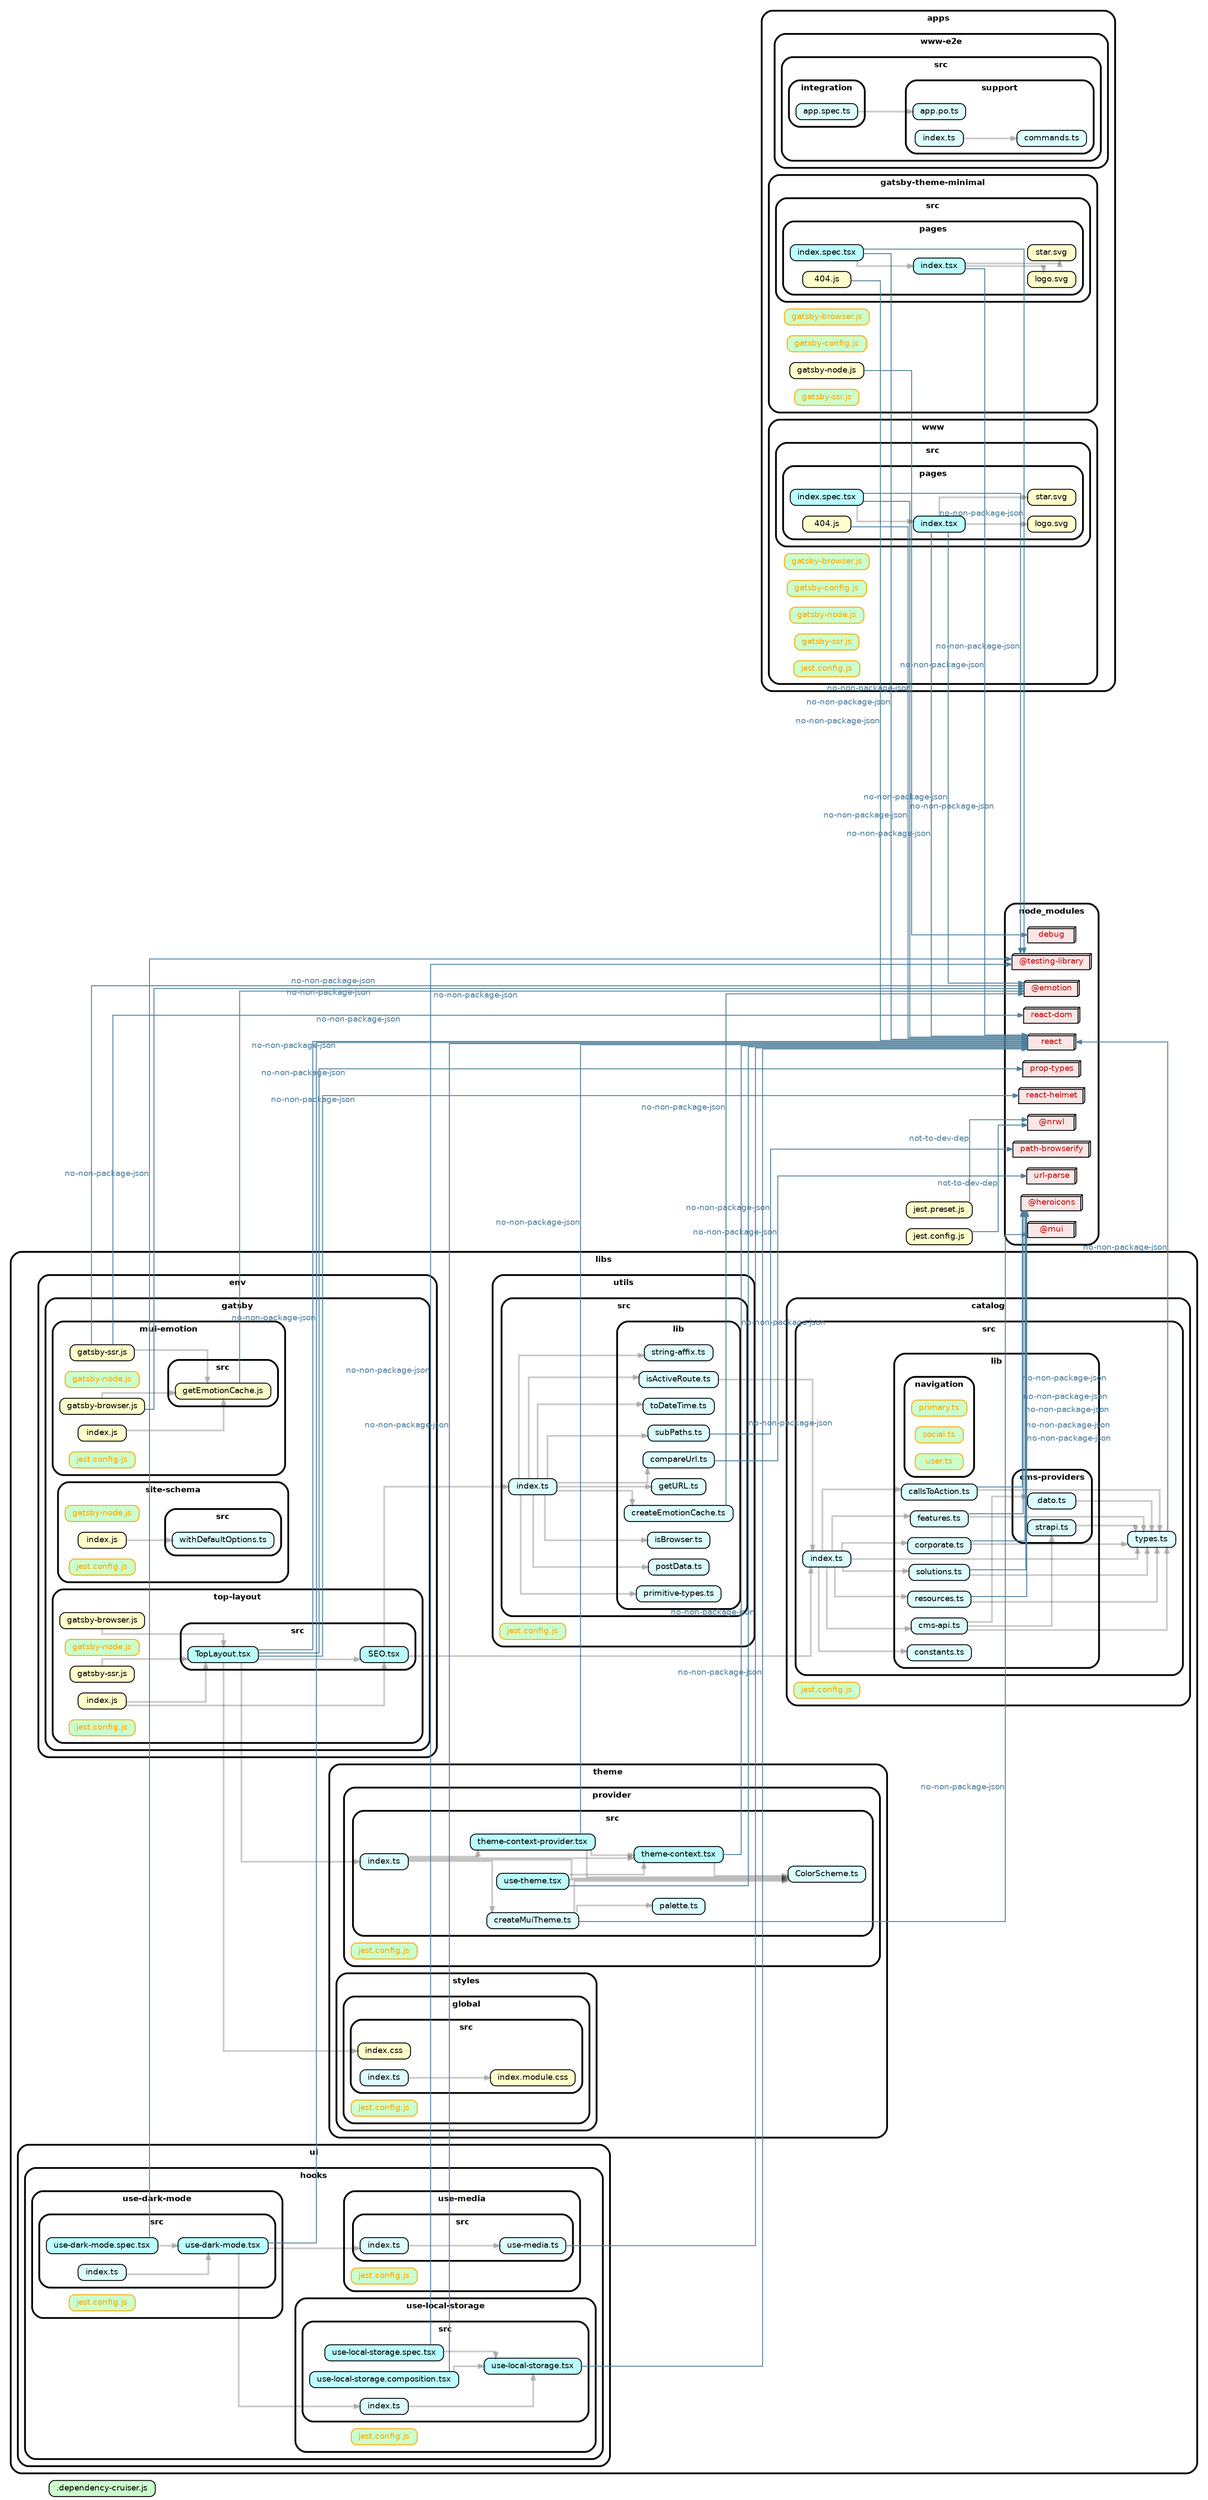 strict digraph "dependency-cruiser output"{
    ordering="out" rankdir="LR" splines="ortho" overlap="false" nodesep="0.16" ranksep="0.18" fontname="Helvetica-bold" fontsize="9" style="rounded,bold,filled" fillcolor="#ffffff" compound="true"
    node [shape="box" style="rounded, filled" height="0.2" color="black" fillcolor="#ffffcc" fontcolor="black" fontname="Helvetica" fontsize="9"]
    edge [arrowhead="normal" arrowsize="0.6" penwidth="2.0" color="#00000033" fontname="Helvetica" fontsize="9"]

    ".dependency-cruiser.js" [label=".dependency-cruiser.js" URL=".dependency-cruiser.js" fillcolor="#ccffcc"]
    subgraph "cluster_apps" {label="apps" subgraph "cluster_apps/gatsby-theme-minimal" {label="gatsby-theme-minimal" "apps/gatsby-theme-minimal/gatsby-browser.js" [label="gatsby-browser.js" tooltip="no-orphans" URL="apps/gatsby-theme-minimal/gatsby-browser.js" fillcolor="#ccffcc" fontcolor="orange" color="orange"] } }
    subgraph "cluster_apps" {label="apps" subgraph "cluster_apps/gatsby-theme-minimal" {label="gatsby-theme-minimal" "apps/gatsby-theme-minimal/gatsby-config.js" [label="gatsby-config.js" tooltip="no-orphans" URL="apps/gatsby-theme-minimal/gatsby-config.js" fillcolor="#ccffcc" fontcolor="orange" color="orange"] } }
    subgraph "cluster_apps" {label="apps" subgraph "cluster_apps/gatsby-theme-minimal" {label="gatsby-theme-minimal" "apps/gatsby-theme-minimal/gatsby-node.js" [label="gatsby-node.js" URL="apps/gatsby-theme-minimal/gatsby-node.js" ] } }
    "apps/gatsby-theme-minimal/gatsby-node.js" -> "node_modules/debug" [xlabel="no-non-package-json" tooltip="no-non-package-json" penwidth="1.0" fontcolor="#4e7f9d" color="#4e7f9d"]
    subgraph "cluster_apps" {label="apps" subgraph "cluster_apps/gatsby-theme-minimal" {label="gatsby-theme-minimal" "apps/gatsby-theme-minimal/gatsby-ssr.js" [label="gatsby-ssr.js" tooltip="no-orphans" URL="apps/gatsby-theme-minimal/gatsby-ssr.js" fillcolor="#ccffcc" fontcolor="orange" color="orange"] } }
    subgraph "cluster_apps" {label="apps" subgraph "cluster_apps/gatsby-theme-minimal" {label="gatsby-theme-minimal" subgraph "cluster_apps/gatsby-theme-minimal/src" {label="src" subgraph "cluster_apps/gatsby-theme-minimal/src/pages" {label="pages" "apps/gatsby-theme-minimal/src/pages/404.js" [label="404.js" URL="apps/gatsby-theme-minimal/src/pages/404.js" ] } } } }
    "apps/gatsby-theme-minimal/src/pages/404.js" -> "node_modules/react" [xlabel="no-non-package-json" tooltip="no-non-package-json" penwidth="1.0" fontcolor="#4e7f9d" color="#4e7f9d"]
    subgraph "cluster_apps" {label="apps" subgraph "cluster_apps/gatsby-theme-minimal" {label="gatsby-theme-minimal" subgraph "cluster_apps/gatsby-theme-minimal/src" {label="src" subgraph "cluster_apps/gatsby-theme-minimal/src/pages" {label="pages" "apps/gatsby-theme-minimal/src/pages/index.spec.tsx" [label="index.spec.tsx" URL="apps/gatsby-theme-minimal/src/pages/index.spec.tsx" fillcolor="#bbfeff"] } } } }
    "apps/gatsby-theme-minimal/src/pages/index.spec.tsx" -> "apps/gatsby-theme-minimal/src/pages/index.tsx"
    "apps/gatsby-theme-minimal/src/pages/index.spec.tsx" -> "node_modules/@testing-library" [xlabel="no-non-package-json" tooltip="no-non-package-json" penwidth="1.0" fontcolor="#4e7f9d" color="#4e7f9d"]
    "apps/gatsby-theme-minimal/src/pages/index.spec.tsx" -> "node_modules/react" [xlabel="no-non-package-json" tooltip="no-non-package-json" penwidth="1.0" fontcolor="#4e7f9d" color="#4e7f9d"]
    subgraph "cluster_apps" {label="apps" subgraph "cluster_apps/gatsby-theme-minimal" {label="gatsby-theme-minimal" subgraph "cluster_apps/gatsby-theme-minimal/src" {label="src" subgraph "cluster_apps/gatsby-theme-minimal/src/pages" {label="pages" "apps/gatsby-theme-minimal/src/pages/index.tsx" [label="index.tsx" URL="apps/gatsby-theme-minimal/src/pages/index.tsx" fillcolor="#bbfeff"] } } } }
    "apps/gatsby-theme-minimal/src/pages/index.tsx" -> "apps/gatsby-theme-minimal/src/pages/logo.svg"
    "apps/gatsby-theme-minimal/src/pages/index.tsx" -> "apps/gatsby-theme-minimal/src/pages/star.svg"
    "apps/gatsby-theme-minimal/src/pages/index.tsx" -> "node_modules/react" [xlabel="no-non-package-json" tooltip="no-non-package-json" penwidth="1.0" fontcolor="#4e7f9d" color="#4e7f9d"]
    subgraph "cluster_apps" {label="apps" subgraph "cluster_apps/gatsby-theme-minimal" {label="gatsby-theme-minimal" subgraph "cluster_apps/gatsby-theme-minimal/src" {label="src" subgraph "cluster_apps/gatsby-theme-minimal/src/pages" {label="pages" "apps/gatsby-theme-minimal/src/pages/logo.svg" [label="logo.svg" URL="apps/gatsby-theme-minimal/src/pages/logo.svg" ] } } } }
    subgraph "cluster_apps" {label="apps" subgraph "cluster_apps/gatsby-theme-minimal" {label="gatsby-theme-minimal" subgraph "cluster_apps/gatsby-theme-minimal/src" {label="src" subgraph "cluster_apps/gatsby-theme-minimal/src/pages" {label="pages" "apps/gatsby-theme-minimal/src/pages/star.svg" [label="star.svg" URL="apps/gatsby-theme-minimal/src/pages/star.svg" ] } } } }
    subgraph "cluster_apps" {label="apps" subgraph "cluster_apps/www-e2e" {label="www-e2e" subgraph "cluster_apps/www-e2e/src" {label="src" subgraph "cluster_apps/www-e2e/src/integration" {label="integration" "apps/www-e2e/src/integration/app.spec.ts" [label="app.spec.ts" URL="apps/www-e2e/src/integration/app.spec.ts" fillcolor="#ddfeff"] } } } }
    "apps/www-e2e/src/integration/app.spec.ts" -> "apps/www-e2e/src/support/app.po.ts"
    subgraph "cluster_apps" {label="apps" subgraph "cluster_apps/www-e2e" {label="www-e2e" subgraph "cluster_apps/www-e2e/src" {label="src" subgraph "cluster_apps/www-e2e/src/support" {label="support" "apps/www-e2e/src/support/app.po.ts" [label="app.po.ts" URL="apps/www-e2e/src/support/app.po.ts" fillcolor="#ddfeff"] } } } }
    subgraph "cluster_apps" {label="apps" subgraph "cluster_apps/www-e2e" {label="www-e2e" subgraph "cluster_apps/www-e2e/src" {label="src" subgraph "cluster_apps/www-e2e/src/support" {label="support" "apps/www-e2e/src/support/commands.ts" [label="commands.ts" URL="apps/www-e2e/src/support/commands.ts" fillcolor="#ddfeff"] } } } }
    subgraph "cluster_apps" {label="apps" subgraph "cluster_apps/www-e2e" {label="www-e2e" subgraph "cluster_apps/www-e2e/src" {label="src" subgraph "cluster_apps/www-e2e/src/support" {label="support" "apps/www-e2e/src/support/index.ts" [label="index.ts" URL="apps/www-e2e/src/support/index.ts" fillcolor="#ddfeff"] } } } }
    "apps/www-e2e/src/support/index.ts" -> "apps/www-e2e/src/support/commands.ts"
    subgraph "cluster_apps" {label="apps" subgraph "cluster_apps/www" {label="www" "apps/www/gatsby-browser.js" [label="gatsby-browser.js" tooltip="no-orphans" URL="apps/www/gatsby-browser.js" fillcolor="#ccffcc" fontcolor="orange" color="orange"] } }
    subgraph "cluster_apps" {label="apps" subgraph "cluster_apps/www" {label="www" "apps/www/gatsby-config.js" [label="gatsby-config.js" tooltip="no-orphans" URL="apps/www/gatsby-config.js" fillcolor="#ccffcc" fontcolor="orange" color="orange"] } }
    subgraph "cluster_apps" {label="apps" subgraph "cluster_apps/www" {label="www" "apps/www/gatsby-node.js" [label="gatsby-node.js" tooltip="no-orphans" URL="apps/www/gatsby-node.js" fillcolor="#ccffcc" fontcolor="orange" color="orange"] } }
    subgraph "cluster_apps" {label="apps" subgraph "cluster_apps/www" {label="www" "apps/www/gatsby-ssr.js" [label="gatsby-ssr.js" tooltip="no-orphans" URL="apps/www/gatsby-ssr.js" fillcolor="#ccffcc" fontcolor="orange" color="orange"] } }
    subgraph "cluster_apps" {label="apps" subgraph "cluster_apps/www" {label="www" "apps/www/jest.config.js" [label="jest.config.js" tooltip="no-orphans" URL="apps/www/jest.config.js" fillcolor="#ccffcc" fontcolor="orange" color="orange"] } }
    subgraph "cluster_apps" {label="apps" subgraph "cluster_apps/www" {label="www" subgraph "cluster_apps/www/src" {label="src" subgraph "cluster_apps/www/src/pages" {label="pages" "apps/www/src/pages/404.js" [label="404.js" URL="apps/www/src/pages/404.js" ] } } } }
    "apps/www/src/pages/404.js" -> "node_modules/react" [xlabel="no-non-package-json" tooltip="no-non-package-json" penwidth="1.0" fontcolor="#4e7f9d" color="#4e7f9d"]
    subgraph "cluster_apps" {label="apps" subgraph "cluster_apps/www" {label="www" subgraph "cluster_apps/www/src" {label="src" subgraph "cluster_apps/www/src/pages" {label="pages" "apps/www/src/pages/index.spec.tsx" [label="index.spec.tsx" URL="apps/www/src/pages/index.spec.tsx" fillcolor="#bbfeff"] } } } }
    "apps/www/src/pages/index.spec.tsx" -> "apps/www/src/pages/index.tsx"
    "apps/www/src/pages/index.spec.tsx" -> "node_modules/@testing-library" [xlabel="no-non-package-json" tooltip="no-non-package-json" penwidth="1.0" fontcolor="#4e7f9d" color="#4e7f9d"]
    "apps/www/src/pages/index.spec.tsx" -> "node_modules/react" [xlabel="no-non-package-json" tooltip="no-non-package-json" penwidth="1.0" fontcolor="#4e7f9d" color="#4e7f9d"]
    subgraph "cluster_apps" {label="apps" subgraph "cluster_apps/www" {label="www" subgraph "cluster_apps/www/src" {label="src" subgraph "cluster_apps/www/src/pages" {label="pages" "apps/www/src/pages/index.tsx" [label="index.tsx" URL="apps/www/src/pages/index.tsx" fillcolor="#bbfeff"] } } } }
    "apps/www/src/pages/index.tsx" -> "apps/www/src/pages/logo.svg"
    "apps/www/src/pages/index.tsx" -> "apps/www/src/pages/star.svg"
    "apps/www/src/pages/index.tsx" -> "node_modules/@emotion" [xlabel="no-non-package-json" tooltip="no-non-package-json" penwidth="1.0" fontcolor="#4e7f9d" color="#4e7f9d"]
    "apps/www/src/pages/index.tsx" -> "node_modules/react" [xlabel="no-non-package-json" tooltip="no-non-package-json" penwidth="1.0" fontcolor="#4e7f9d" color="#4e7f9d"]
    subgraph "cluster_apps" {label="apps" subgraph "cluster_apps/www" {label="www" subgraph "cluster_apps/www/src" {label="src" subgraph "cluster_apps/www/src/pages" {label="pages" "apps/www/src/pages/logo.svg" [label="logo.svg" URL="apps/www/src/pages/logo.svg" ] } } } }
    subgraph "cluster_apps" {label="apps" subgraph "cluster_apps/www" {label="www" subgraph "cluster_apps/www/src" {label="src" subgraph "cluster_apps/www/src/pages" {label="pages" "apps/www/src/pages/star.svg" [label="star.svg" URL="apps/www/src/pages/star.svg" ] } } } }
    "jest.config.js" [label="jest.config.js" URL="jest.config.js" ]
    "jest.config.js" -> "node_modules/@nrwl" [xlabel="not-to-dev-dep" tooltip="not-to-dev-dep" penwidth="1.0" fontcolor="#4e7f9d" color="#4e7f9d"]
    "jest.preset.js" [label="jest.preset.js" URL="jest.preset.js" ]
    "jest.preset.js" -> "node_modules/@nrwl" [xlabel="not-to-dev-dep" tooltip="not-to-dev-dep" penwidth="1.0" fontcolor="#4e7f9d" color="#4e7f9d"]
    subgraph "cluster_libs" {label="libs" subgraph "cluster_libs/catalog" {label="catalog" "libs/catalog/jest.config.js" [label="jest.config.js" tooltip="no-orphans" URL="libs/catalog/jest.config.js" fillcolor="#ccffcc" fontcolor="orange" color="orange"] } }
    subgraph "cluster_libs" {label="libs" subgraph "cluster_libs/catalog" {label="catalog" subgraph "cluster_libs/catalog/src" {label="src" "libs/catalog/src/index.ts" [label="index.ts" URL="libs/catalog/src/index.ts" fillcolor="#ddfeff"] } } }
    "libs/catalog/src/index.ts" -> "libs/catalog/src/lib/callsToAction.ts"
    "libs/catalog/src/index.ts" -> "libs/catalog/src/lib/cms-api.ts"
    "libs/catalog/src/index.ts" -> "libs/catalog/src/lib/constants.ts"
    "libs/catalog/src/index.ts" -> "libs/catalog/src/lib/corporate.ts"
    "libs/catalog/src/index.ts" -> "libs/catalog/src/lib/features.ts"
    "libs/catalog/src/index.ts" -> "libs/catalog/src/lib/resources.ts"
    "libs/catalog/src/index.ts" -> "libs/catalog/src/lib/solutions.ts"
    "libs/catalog/src/index.ts" -> "libs/catalog/src/types.ts"
    subgraph "cluster_libs" {label="libs" subgraph "cluster_libs/catalog" {label="catalog" subgraph "cluster_libs/catalog/src" {label="src" subgraph "cluster_libs/catalog/src/lib" {label="lib" "libs/catalog/src/lib/callsToAction.ts" [label="callsToAction.ts" URL="libs/catalog/src/lib/callsToAction.ts" fillcolor="#ddfeff"] } } } }
    "libs/catalog/src/lib/callsToAction.ts" -> "libs/catalog/src/types.ts"
    "libs/catalog/src/lib/callsToAction.ts" -> "node_modules/@heroicons" [xlabel="no-non-package-json" tooltip="no-non-package-json" penwidth="1.0" fontcolor="#4e7f9d" color="#4e7f9d"]
    subgraph "cluster_libs" {label="libs" subgraph "cluster_libs/catalog" {label="catalog" subgraph "cluster_libs/catalog/src" {label="src" subgraph "cluster_libs/catalog/src/lib" {label="lib" "libs/catalog/src/lib/cms-api.ts" [label="cms-api.ts" URL="libs/catalog/src/lib/cms-api.ts" fillcolor="#ddfeff"] } } } }
    "libs/catalog/src/lib/cms-api.ts" -> "libs/catalog/src/types.ts"
    "libs/catalog/src/lib/cms-api.ts" -> "libs/catalog/src/lib/cms-providers/dato.ts"
    "libs/catalog/src/lib/cms-api.ts" -> "libs/catalog/src/lib/cms-providers/strapi.ts"
    subgraph "cluster_libs" {label="libs" subgraph "cluster_libs/catalog" {label="catalog" subgraph "cluster_libs/catalog/src" {label="src" subgraph "cluster_libs/catalog/src/lib" {label="lib" subgraph "cluster_libs/catalog/src/lib/cms-providers" {label="cms-providers" "libs/catalog/src/lib/cms-providers/dato.ts" [label="dato.ts" URL="libs/catalog/src/lib/cms-providers/dato.ts" fillcolor="#ddfeff"] } } } } }
    "libs/catalog/src/lib/cms-providers/dato.ts" -> "libs/catalog/src/types.ts"
    subgraph "cluster_libs" {label="libs" subgraph "cluster_libs/catalog" {label="catalog" subgraph "cluster_libs/catalog/src" {label="src" subgraph "cluster_libs/catalog/src/lib" {label="lib" subgraph "cluster_libs/catalog/src/lib/cms-providers" {label="cms-providers" "libs/catalog/src/lib/cms-providers/strapi.ts" [label="strapi.ts" URL="libs/catalog/src/lib/cms-providers/strapi.ts" fillcolor="#ddfeff"] } } } } }
    "libs/catalog/src/lib/cms-providers/strapi.ts" -> "libs/catalog/src/types.ts"
    subgraph "cluster_libs" {label="libs" subgraph "cluster_libs/catalog" {label="catalog" subgraph "cluster_libs/catalog/src" {label="src" subgraph "cluster_libs/catalog/src/lib" {label="lib" "libs/catalog/src/lib/constants.ts" [label="constants.ts" URL="libs/catalog/src/lib/constants.ts" fillcolor="#ddfeff"] } } } }
    subgraph "cluster_libs" {label="libs" subgraph "cluster_libs/catalog" {label="catalog" subgraph "cluster_libs/catalog/src" {label="src" subgraph "cluster_libs/catalog/src/lib" {label="lib" "libs/catalog/src/lib/corporate.ts" [label="corporate.ts" URL="libs/catalog/src/lib/corporate.ts" fillcolor="#ddfeff"] } } } }
    "libs/catalog/src/lib/corporate.ts" -> "libs/catalog/src/types.ts"
    "libs/catalog/src/lib/corporate.ts" -> "node_modules/@heroicons" [xlabel="no-non-package-json" tooltip="no-non-package-json" penwidth="1.0" fontcolor="#4e7f9d" color="#4e7f9d"]
    subgraph "cluster_libs" {label="libs" subgraph "cluster_libs/catalog" {label="catalog" subgraph "cluster_libs/catalog/src" {label="src" subgraph "cluster_libs/catalog/src/lib" {label="lib" "libs/catalog/src/lib/features.ts" [label="features.ts" URL="libs/catalog/src/lib/features.ts" fillcolor="#ddfeff"] } } } }
    "libs/catalog/src/lib/features.ts" -> "libs/catalog/src/types.ts"
    "libs/catalog/src/lib/features.ts" -> "node_modules/@heroicons" [xlabel="no-non-package-json" tooltip="no-non-package-json" penwidth="1.0" fontcolor="#4e7f9d" color="#4e7f9d"]
    subgraph "cluster_libs" {label="libs" subgraph "cluster_libs/catalog" {label="catalog" subgraph "cluster_libs/catalog/src" {label="src" subgraph "cluster_libs/catalog/src/lib" {label="lib" subgraph "cluster_libs/catalog/src/lib/navigation" {label="navigation" "libs/catalog/src/lib/navigation/primary.ts" [label="primary.ts" tooltip="no-orphans" URL="libs/catalog/src/lib/navigation/primary.ts" fillcolor="#ccffcc" fontcolor="orange" color="orange"] } } } } }
    subgraph "cluster_libs" {label="libs" subgraph "cluster_libs/catalog" {label="catalog" subgraph "cluster_libs/catalog/src" {label="src" subgraph "cluster_libs/catalog/src/lib" {label="lib" subgraph "cluster_libs/catalog/src/lib/navigation" {label="navigation" "libs/catalog/src/lib/navigation/social.ts" [label="social.ts" tooltip="no-orphans" URL="libs/catalog/src/lib/navigation/social.ts" fillcolor="#ccffcc" fontcolor="orange" color="orange"] } } } } }
    subgraph "cluster_libs" {label="libs" subgraph "cluster_libs/catalog" {label="catalog" subgraph "cluster_libs/catalog/src" {label="src" subgraph "cluster_libs/catalog/src/lib" {label="lib" subgraph "cluster_libs/catalog/src/lib/navigation" {label="navigation" "libs/catalog/src/lib/navigation/user.ts" [label="user.ts" tooltip="no-orphans" URL="libs/catalog/src/lib/navigation/user.ts" fillcolor="#ccffcc" fontcolor="orange" color="orange"] } } } } }
    subgraph "cluster_libs" {label="libs" subgraph "cluster_libs/catalog" {label="catalog" subgraph "cluster_libs/catalog/src" {label="src" subgraph "cluster_libs/catalog/src/lib" {label="lib" "libs/catalog/src/lib/resources.ts" [label="resources.ts" URL="libs/catalog/src/lib/resources.ts" fillcolor="#ddfeff"] } } } }
    "libs/catalog/src/lib/resources.ts" -> "libs/catalog/src/types.ts"
    "libs/catalog/src/lib/resources.ts" -> "node_modules/@heroicons" [xlabel="no-non-package-json" tooltip="no-non-package-json" penwidth="1.0" fontcolor="#4e7f9d" color="#4e7f9d"]
    subgraph "cluster_libs" {label="libs" subgraph "cluster_libs/catalog" {label="catalog" subgraph "cluster_libs/catalog/src" {label="src" subgraph "cluster_libs/catalog/src/lib" {label="lib" "libs/catalog/src/lib/solutions.ts" [label="solutions.ts" URL="libs/catalog/src/lib/solutions.ts" fillcolor="#ddfeff"] } } } }
    "libs/catalog/src/lib/solutions.ts" -> "libs/catalog/src/types.ts"
    "libs/catalog/src/lib/solutions.ts" -> "node_modules/@heroicons" [xlabel="no-non-package-json" tooltip="no-non-package-json" penwidth="1.0" fontcolor="#4e7f9d" color="#4e7f9d"]
    subgraph "cluster_libs" {label="libs" subgraph "cluster_libs/catalog" {label="catalog" subgraph "cluster_libs/catalog/src" {label="src" "libs/catalog/src/types.ts" [label="types.ts" URL="libs/catalog/src/types.ts" fillcolor="#ddfeff"] } } }
    "libs/catalog/src/types.ts" -> "node_modules/react" [xlabel="no-non-package-json" tooltip="no-non-package-json" penwidth="1.0" fontcolor="#4e7f9d" color="#4e7f9d"]
    subgraph "cluster_libs" {label="libs" subgraph "cluster_libs/env" {label="env" subgraph "cluster_libs/env/gatsby" {label="gatsby" subgraph "cluster_libs/env/gatsby/mui-emotion" {label="mui-emotion" "libs/env/gatsby/mui-emotion/gatsby-browser.js" [label="gatsby-browser.js" URL="libs/env/gatsby/mui-emotion/gatsby-browser.js" ] } } } }
    "libs/env/gatsby/mui-emotion/gatsby-browser.js" -> "libs/env/gatsby/mui-emotion/src/getEmotionCache.js"
    "libs/env/gatsby/mui-emotion/gatsby-browser.js" -> "node_modules/@emotion" [xlabel="no-non-package-json" tooltip="no-non-package-json" penwidth="1.0" fontcolor="#4e7f9d" color="#4e7f9d"]
    subgraph "cluster_libs" {label="libs" subgraph "cluster_libs/env" {label="env" subgraph "cluster_libs/env/gatsby" {label="gatsby" subgraph "cluster_libs/env/gatsby/mui-emotion" {label="mui-emotion" "libs/env/gatsby/mui-emotion/gatsby-node.js" [label="gatsby-node.js" tooltip="no-orphans" URL="libs/env/gatsby/mui-emotion/gatsby-node.js" fillcolor="#ccffcc" fontcolor="orange" color="orange"] } } } }
    subgraph "cluster_libs" {label="libs" subgraph "cluster_libs/env" {label="env" subgraph "cluster_libs/env/gatsby" {label="gatsby" subgraph "cluster_libs/env/gatsby/mui-emotion" {label="mui-emotion" "libs/env/gatsby/mui-emotion/gatsby-ssr.js" [label="gatsby-ssr.js" URL="libs/env/gatsby/mui-emotion/gatsby-ssr.js" ] } } } }
    "libs/env/gatsby/mui-emotion/gatsby-ssr.js" -> "libs/env/gatsby/mui-emotion/src/getEmotionCache.js"
    "libs/env/gatsby/mui-emotion/gatsby-ssr.js" -> "node_modules/@emotion" [xlabel="no-non-package-json" tooltip="no-non-package-json" penwidth="1.0" fontcolor="#4e7f9d" color="#4e7f9d"]
    "libs/env/gatsby/mui-emotion/gatsby-ssr.js" -> "node_modules/react-dom" [xlabel="no-non-package-json" tooltip="no-non-package-json" penwidth="1.0" fontcolor="#4e7f9d" color="#4e7f9d"]
    subgraph "cluster_libs" {label="libs" subgraph "cluster_libs/env" {label="env" subgraph "cluster_libs/env/gatsby" {label="gatsby" subgraph "cluster_libs/env/gatsby/mui-emotion" {label="mui-emotion" "libs/env/gatsby/mui-emotion/index.js" [label="index.js" URL="libs/env/gatsby/mui-emotion/index.js" ] } } } }
    "libs/env/gatsby/mui-emotion/index.js" -> "libs/env/gatsby/mui-emotion/src/getEmotionCache.js"
    subgraph "cluster_libs" {label="libs" subgraph "cluster_libs/env" {label="env" subgraph "cluster_libs/env/gatsby" {label="gatsby" subgraph "cluster_libs/env/gatsby/mui-emotion" {label="mui-emotion" "libs/env/gatsby/mui-emotion/jest.config.js" [label="jest.config.js" tooltip="no-orphans" URL="libs/env/gatsby/mui-emotion/jest.config.js" fillcolor="#ccffcc" fontcolor="orange" color="orange"] } } } }
    subgraph "cluster_libs" {label="libs" subgraph "cluster_libs/env" {label="env" subgraph "cluster_libs/env/gatsby" {label="gatsby" subgraph "cluster_libs/env/gatsby/mui-emotion" {label="mui-emotion" subgraph "cluster_libs/env/gatsby/mui-emotion/src" {label="src" "libs/env/gatsby/mui-emotion/src/getEmotionCache.js" [label="getEmotionCache.js" URL="libs/env/gatsby/mui-emotion/src/getEmotionCache.js" ] } } } } }
    "libs/env/gatsby/mui-emotion/src/getEmotionCache.js" -> "node_modules/@emotion" [xlabel="no-non-package-json" tooltip="no-non-package-json" penwidth="1.0" fontcolor="#4e7f9d" color="#4e7f9d"]
    subgraph "cluster_libs" {label="libs" subgraph "cluster_libs/env" {label="env" subgraph "cluster_libs/env/gatsby" {label="gatsby" subgraph "cluster_libs/env/gatsby/site-schema" {label="site-schema" "libs/env/gatsby/site-schema/gatsby-node.js" [label="gatsby-node.js" tooltip="no-orphans" URL="libs/env/gatsby/site-schema/gatsby-node.js" fillcolor="#ccffcc" fontcolor="orange" color="orange"] } } } }
    subgraph "cluster_libs" {label="libs" subgraph "cluster_libs/env" {label="env" subgraph "cluster_libs/env/gatsby" {label="gatsby" subgraph "cluster_libs/env/gatsby/site-schema" {label="site-schema" "libs/env/gatsby/site-schema/index.js" [label="index.js" URL="libs/env/gatsby/site-schema/index.js" ] } } } }
    "libs/env/gatsby/site-schema/index.js" -> "libs/env/gatsby/site-schema/src/withDefaultOptions.ts"
    subgraph "cluster_libs" {label="libs" subgraph "cluster_libs/env" {label="env" subgraph "cluster_libs/env/gatsby" {label="gatsby" subgraph "cluster_libs/env/gatsby/site-schema" {label="site-schema" "libs/env/gatsby/site-schema/jest.config.js" [label="jest.config.js" tooltip="no-orphans" URL="libs/env/gatsby/site-schema/jest.config.js" fillcolor="#ccffcc" fontcolor="orange" color="orange"] } } } }
    subgraph "cluster_libs" {label="libs" subgraph "cluster_libs/env" {label="env" subgraph "cluster_libs/env/gatsby" {label="gatsby" subgraph "cluster_libs/env/gatsby/site-schema" {label="site-schema" subgraph "cluster_libs/env/gatsby/site-schema/src" {label="src" "libs/env/gatsby/site-schema/src/withDefaultOptions.ts" [label="withDefaultOptions.ts" URL="libs/env/gatsby/site-schema/src/withDefaultOptions.ts" fillcolor="#ddfeff"] } } } } }
    subgraph "cluster_libs" {label="libs" subgraph "cluster_libs/env" {label="env" subgraph "cluster_libs/env/gatsby" {label="gatsby" subgraph "cluster_libs/env/gatsby/top-layout" {label="top-layout" "libs/env/gatsby/top-layout/gatsby-browser.js" [label="gatsby-browser.js" URL="libs/env/gatsby/top-layout/gatsby-browser.js" ] } } } }
    "libs/env/gatsby/top-layout/gatsby-browser.js" -> "libs/env/gatsby/top-layout/src/TopLayout.tsx"
    subgraph "cluster_libs" {label="libs" subgraph "cluster_libs/env" {label="env" subgraph "cluster_libs/env/gatsby" {label="gatsby" subgraph "cluster_libs/env/gatsby/top-layout" {label="top-layout" "libs/env/gatsby/top-layout/gatsby-node.js" [label="gatsby-node.js" tooltip="no-orphans" URL="libs/env/gatsby/top-layout/gatsby-node.js" fillcolor="#ccffcc" fontcolor="orange" color="orange"] } } } }
    subgraph "cluster_libs" {label="libs" subgraph "cluster_libs/env" {label="env" subgraph "cluster_libs/env/gatsby" {label="gatsby" subgraph "cluster_libs/env/gatsby/top-layout" {label="top-layout" "libs/env/gatsby/top-layout/gatsby-ssr.js" [label="gatsby-ssr.js" URL="libs/env/gatsby/top-layout/gatsby-ssr.js" ] } } } }
    "libs/env/gatsby/top-layout/gatsby-ssr.js" -> "libs/env/gatsby/top-layout/src/TopLayout.tsx"
    subgraph "cluster_libs" {label="libs" subgraph "cluster_libs/env" {label="env" subgraph "cluster_libs/env/gatsby" {label="gatsby" subgraph "cluster_libs/env/gatsby/top-layout" {label="top-layout" "libs/env/gatsby/top-layout/index.js" [label="index.js" URL="libs/env/gatsby/top-layout/index.js" ] } } } }
    "libs/env/gatsby/top-layout/index.js" -> "libs/env/gatsby/top-layout/src/SEO.tsx"
    "libs/env/gatsby/top-layout/index.js" -> "libs/env/gatsby/top-layout/src/TopLayout.tsx"
    subgraph "cluster_libs" {label="libs" subgraph "cluster_libs/env" {label="env" subgraph "cluster_libs/env/gatsby" {label="gatsby" subgraph "cluster_libs/env/gatsby/top-layout" {label="top-layout" "libs/env/gatsby/top-layout/jest.config.js" [label="jest.config.js" tooltip="no-orphans" URL="libs/env/gatsby/top-layout/jest.config.js" fillcolor="#ccffcc" fontcolor="orange" color="orange"] } } } }
    subgraph "cluster_libs" {label="libs" subgraph "cluster_libs/env" {label="env" subgraph "cluster_libs/env/gatsby" {label="gatsby" subgraph "cluster_libs/env/gatsby/top-layout" {label="top-layout" subgraph "cluster_libs/env/gatsby/top-layout/src" {label="src" "libs/env/gatsby/top-layout/src/SEO.tsx" [label="SEO.tsx" URL="libs/env/gatsby/top-layout/src/SEO.tsx" fillcolor="#bbfeff"] } } } } }
    "libs/env/gatsby/top-layout/src/SEO.tsx" -> "libs/catalog/src/index.ts"
    "libs/env/gatsby/top-layout/src/SEO.tsx" -> "libs/utils/src/index.ts"
    subgraph "cluster_libs" {label="libs" subgraph "cluster_libs/env" {label="env" subgraph "cluster_libs/env/gatsby" {label="gatsby" subgraph "cluster_libs/env/gatsby/top-layout" {label="top-layout" subgraph "cluster_libs/env/gatsby/top-layout/src" {label="src" "libs/env/gatsby/top-layout/src/TopLayout.tsx" [label="TopLayout.tsx" URL="libs/env/gatsby/top-layout/src/TopLayout.tsx" fillcolor="#bbfeff"] } } } } }
    "libs/env/gatsby/top-layout/src/TopLayout.tsx" -> "libs/env/gatsby/top-layout/src/SEO.tsx"
    "libs/env/gatsby/top-layout/src/TopLayout.tsx" -> "libs/theme/provider/src/index.ts"
    "libs/env/gatsby/top-layout/src/TopLayout.tsx" -> "libs/theme/styles/global/src/index.css"
    "libs/env/gatsby/top-layout/src/TopLayout.tsx" -> "node_modules/prop-types" [xlabel="no-non-package-json" tooltip="no-non-package-json" penwidth="1.0" fontcolor="#4e7f9d" color="#4e7f9d"]
    "libs/env/gatsby/top-layout/src/TopLayout.tsx" -> "node_modules/react" [xlabel="no-non-package-json" tooltip="no-non-package-json" penwidth="1.0" fontcolor="#4e7f9d" color="#4e7f9d"]
    "libs/env/gatsby/top-layout/src/TopLayout.tsx" -> "node_modules/react-helmet" [xlabel="no-non-package-json" tooltip="no-non-package-json" penwidth="1.0" fontcolor="#4e7f9d" color="#4e7f9d"]
    subgraph "cluster_libs" {label="libs" subgraph "cluster_libs/theme" {label="theme" subgraph "cluster_libs/theme/provider" {label="provider" "libs/theme/provider/jest.config.js" [label="jest.config.js" tooltip="no-orphans" URL="libs/theme/provider/jest.config.js" fillcolor="#ccffcc" fontcolor="orange" color="orange"] } } }
    subgraph "cluster_libs" {label="libs" subgraph "cluster_libs/theme" {label="theme" subgraph "cluster_libs/theme/provider" {label="provider" subgraph "cluster_libs/theme/provider/src" {label="src" "libs/theme/provider/src/ColorScheme.ts" [label="ColorScheme.ts" URL="libs/theme/provider/src/ColorScheme.ts" fillcolor="#ddfeff"] } } } }
    subgraph "cluster_libs" {label="libs" subgraph "cluster_libs/theme" {label="theme" subgraph "cluster_libs/theme/provider" {label="provider" subgraph "cluster_libs/theme/provider/src" {label="src" "libs/theme/provider/src/createMuiTheme.ts" [label="createMuiTheme.ts" URL="libs/theme/provider/src/createMuiTheme.ts" fillcolor="#ddfeff"] } } } }
    "libs/theme/provider/src/createMuiTheme.ts" -> "libs/theme/provider/src/ColorScheme.ts"
    "libs/theme/provider/src/createMuiTheme.ts" -> "libs/theme/provider/src/palette.ts"
    "libs/theme/provider/src/createMuiTheme.ts" -> "node_modules/@mui" [xlabel="no-non-package-json" tooltip="no-non-package-json" penwidth="1.0" fontcolor="#4e7f9d" color="#4e7f9d"]
    subgraph "cluster_libs" {label="libs" subgraph "cluster_libs/theme" {label="theme" subgraph "cluster_libs/theme/provider" {label="provider" subgraph "cluster_libs/theme/provider/src" {label="src" "libs/theme/provider/src/index.ts" [label="index.ts" URL="libs/theme/provider/src/index.ts" fillcolor="#ddfeff"] } } } }
    "libs/theme/provider/src/index.ts" -> "libs/theme/provider/src/ColorScheme.ts"
    "libs/theme/provider/src/index.ts" -> "libs/theme/provider/src/createMuiTheme.ts"
    "libs/theme/provider/src/index.ts" -> "libs/theme/provider/src/theme-context.tsx"
    "libs/theme/provider/src/index.ts" -> "libs/theme/provider/src/theme-context-provider.tsx"
    subgraph "cluster_libs" {label="libs" subgraph "cluster_libs/theme" {label="theme" subgraph "cluster_libs/theme/provider" {label="provider" subgraph "cluster_libs/theme/provider/src" {label="src" "libs/theme/provider/src/palette.ts" [label="palette.ts" URL="libs/theme/provider/src/palette.ts" fillcolor="#ddfeff"] } } } }
    subgraph "cluster_libs" {label="libs" subgraph "cluster_libs/theme" {label="theme" subgraph "cluster_libs/theme/provider" {label="provider" subgraph "cluster_libs/theme/provider/src" {label="src" "libs/theme/provider/src/theme-context-provider.tsx" [label="theme-context-provider.tsx" URL="libs/theme/provider/src/theme-context-provider.tsx" fillcolor="#bbfeff"] } } } }
    "libs/theme/provider/src/theme-context-provider.tsx" -> "libs/theme/provider/src/ColorScheme.ts"
    "libs/theme/provider/src/theme-context-provider.tsx" -> "libs/theme/provider/src/theme-context.tsx"
    "libs/theme/provider/src/theme-context-provider.tsx" -> "node_modules/react" [xlabel="no-non-package-json" tooltip="no-non-package-json" penwidth="1.0" fontcolor="#4e7f9d" color="#4e7f9d"]
    subgraph "cluster_libs" {label="libs" subgraph "cluster_libs/theme" {label="theme" subgraph "cluster_libs/theme/provider" {label="provider" subgraph "cluster_libs/theme/provider/src" {label="src" "libs/theme/provider/src/theme-context.tsx" [label="theme-context.tsx" URL="libs/theme/provider/src/theme-context.tsx" fillcolor="#bbfeff"] } } } }
    "libs/theme/provider/src/theme-context.tsx" -> "libs/theme/provider/src/ColorScheme.ts"
    "libs/theme/provider/src/theme-context.tsx" -> "node_modules/react" [xlabel="no-non-package-json" tooltip="no-non-package-json" penwidth="1.0" fontcolor="#4e7f9d" color="#4e7f9d"]
    subgraph "cluster_libs" {label="libs" subgraph "cluster_libs/theme" {label="theme" subgraph "cluster_libs/theme/provider" {label="provider" subgraph "cluster_libs/theme/provider/src" {label="src" "libs/theme/provider/src/use-theme.tsx" [label="use-theme.tsx" URL="libs/theme/provider/src/use-theme.tsx" fillcolor="#bbfeff"] } } } }
    "libs/theme/provider/src/use-theme.tsx" -> "libs/theme/provider/src/ColorScheme.ts"
    "libs/theme/provider/src/use-theme.tsx" -> "libs/theme/provider/src/theme-context.tsx"
    "libs/theme/provider/src/use-theme.tsx" -> "node_modules/react" [xlabel="no-non-package-json" tooltip="no-non-package-json" penwidth="1.0" fontcolor="#4e7f9d" color="#4e7f9d"]
    subgraph "cluster_libs" {label="libs" subgraph "cluster_libs/theme" {label="theme" subgraph "cluster_libs/theme/styles" {label="styles" subgraph "cluster_libs/theme/styles/global" {label="global" "libs/theme/styles/global/jest.config.js" [label="jest.config.js" tooltip="no-orphans" URL="libs/theme/styles/global/jest.config.js" fillcolor="#ccffcc" fontcolor="orange" color="orange"] } } } }
    subgraph "cluster_libs" {label="libs" subgraph "cluster_libs/theme" {label="theme" subgraph "cluster_libs/theme/styles" {label="styles" subgraph "cluster_libs/theme/styles/global" {label="global" subgraph "cluster_libs/theme/styles/global/src" {label="src" "libs/theme/styles/global/src/index.css" [label="index.css" URL="libs/theme/styles/global/src/index.css" ] } } } } }
    subgraph "cluster_libs" {label="libs" subgraph "cluster_libs/theme" {label="theme" subgraph "cluster_libs/theme/styles" {label="styles" subgraph "cluster_libs/theme/styles/global" {label="global" subgraph "cluster_libs/theme/styles/global/src" {label="src" "libs/theme/styles/global/src/index.module.css" [label="index.module.css" URL="libs/theme/styles/global/src/index.module.css" ] } } } } }
    subgraph "cluster_libs" {label="libs" subgraph "cluster_libs/theme" {label="theme" subgraph "cluster_libs/theme/styles" {label="styles" subgraph "cluster_libs/theme/styles/global" {label="global" subgraph "cluster_libs/theme/styles/global/src" {label="src" "libs/theme/styles/global/src/index.ts" [label="index.ts" URL="libs/theme/styles/global/src/index.ts" fillcolor="#ddfeff"] } } } } }
    "libs/theme/styles/global/src/index.ts" -> "libs/theme/styles/global/src/index.module.css"
    subgraph "cluster_libs" {label="libs" subgraph "cluster_libs/ui" {label="ui" subgraph "cluster_libs/ui/hooks" {label="hooks" subgraph "cluster_libs/ui/hooks/use-dark-mode" {label="use-dark-mode" "libs/ui/hooks/use-dark-mode/jest.config.js" [label="jest.config.js" tooltip="no-orphans" URL="libs/ui/hooks/use-dark-mode/jest.config.js" fillcolor="#ccffcc" fontcolor="orange" color="orange"] } } } }
    subgraph "cluster_libs" {label="libs" subgraph "cluster_libs/ui" {label="ui" subgraph "cluster_libs/ui/hooks" {label="hooks" subgraph "cluster_libs/ui/hooks/use-dark-mode" {label="use-dark-mode" subgraph "cluster_libs/ui/hooks/use-dark-mode/src" {label="src" "libs/ui/hooks/use-dark-mode/src/index.ts" [label="index.ts" URL="libs/ui/hooks/use-dark-mode/src/index.ts" fillcolor="#ddfeff"] } } } } }
    "libs/ui/hooks/use-dark-mode/src/index.ts" -> "libs/ui/hooks/use-dark-mode/src/use-dark-mode.tsx"
    subgraph "cluster_libs" {label="libs" subgraph "cluster_libs/ui" {label="ui" subgraph "cluster_libs/ui/hooks" {label="hooks" subgraph "cluster_libs/ui/hooks/use-dark-mode" {label="use-dark-mode" subgraph "cluster_libs/ui/hooks/use-dark-mode/src" {label="src" "libs/ui/hooks/use-dark-mode/src/use-dark-mode.spec.tsx" [label="use-dark-mode.spec.tsx" URL="libs/ui/hooks/use-dark-mode/src/use-dark-mode.spec.tsx" fillcolor="#bbfeff"] } } } } }
    "libs/ui/hooks/use-dark-mode/src/use-dark-mode.spec.tsx" -> "libs/ui/hooks/use-dark-mode/src/use-dark-mode.tsx"
    "libs/ui/hooks/use-dark-mode/src/use-dark-mode.spec.tsx" -> "node_modules/@testing-library" [xlabel="no-non-package-json" tooltip="no-non-package-json" penwidth="1.0" fontcolor="#4e7f9d" color="#4e7f9d"]
    subgraph "cluster_libs" {label="libs" subgraph "cluster_libs/ui" {label="ui" subgraph "cluster_libs/ui/hooks" {label="hooks" subgraph "cluster_libs/ui/hooks/use-dark-mode" {label="use-dark-mode" subgraph "cluster_libs/ui/hooks/use-dark-mode/src" {label="src" "libs/ui/hooks/use-dark-mode/src/use-dark-mode.tsx" [label="use-dark-mode.tsx" URL="libs/ui/hooks/use-dark-mode/src/use-dark-mode.tsx" fillcolor="#bbfeff"] } } } } }
    "libs/ui/hooks/use-dark-mode/src/use-dark-mode.tsx" -> "libs/ui/hooks/use-local-storage/src/index.ts"
    "libs/ui/hooks/use-dark-mode/src/use-dark-mode.tsx" -> "libs/ui/hooks/use-media/src/index.ts"
    "libs/ui/hooks/use-dark-mode/src/use-dark-mode.tsx" -> "node_modules/react" [xlabel="no-non-package-json" tooltip="no-non-package-json" penwidth="1.0" fontcolor="#4e7f9d" color="#4e7f9d"]
    subgraph "cluster_libs" {label="libs" subgraph "cluster_libs/ui" {label="ui" subgraph "cluster_libs/ui/hooks" {label="hooks" subgraph "cluster_libs/ui/hooks/use-local-storage" {label="use-local-storage" "libs/ui/hooks/use-local-storage/jest.config.js" [label="jest.config.js" tooltip="no-orphans" URL="libs/ui/hooks/use-local-storage/jest.config.js" fillcolor="#ccffcc" fontcolor="orange" color="orange"] } } } }
    subgraph "cluster_libs" {label="libs" subgraph "cluster_libs/ui" {label="ui" subgraph "cluster_libs/ui/hooks" {label="hooks" subgraph "cluster_libs/ui/hooks/use-local-storage" {label="use-local-storage" subgraph "cluster_libs/ui/hooks/use-local-storage/src" {label="src" "libs/ui/hooks/use-local-storage/src/index.ts" [label="index.ts" URL="libs/ui/hooks/use-local-storage/src/index.ts" fillcolor="#ddfeff"] } } } } }
    "libs/ui/hooks/use-local-storage/src/index.ts" -> "libs/ui/hooks/use-local-storage/src/use-local-storage.tsx"
    subgraph "cluster_libs" {label="libs" subgraph "cluster_libs/ui" {label="ui" subgraph "cluster_libs/ui/hooks" {label="hooks" subgraph "cluster_libs/ui/hooks/use-local-storage" {label="use-local-storage" subgraph "cluster_libs/ui/hooks/use-local-storage/src" {label="src" "libs/ui/hooks/use-local-storage/src/use-local-storage.composition.tsx" [label="use-local-storage.composition.tsx" URL="libs/ui/hooks/use-local-storage/src/use-local-storage.composition.tsx" fillcolor="#bbfeff"] } } } } }
    "libs/ui/hooks/use-local-storage/src/use-local-storage.composition.tsx" -> "libs/ui/hooks/use-local-storage/src/use-local-storage.tsx"
    "libs/ui/hooks/use-local-storage/src/use-local-storage.composition.tsx" -> "node_modules/react" [xlabel="no-non-package-json" tooltip="no-non-package-json" penwidth="1.0" fontcolor="#4e7f9d" color="#4e7f9d"]
    subgraph "cluster_libs" {label="libs" subgraph "cluster_libs/ui" {label="ui" subgraph "cluster_libs/ui/hooks" {label="hooks" subgraph "cluster_libs/ui/hooks/use-local-storage" {label="use-local-storage" subgraph "cluster_libs/ui/hooks/use-local-storage/src" {label="src" "libs/ui/hooks/use-local-storage/src/use-local-storage.spec.tsx" [label="use-local-storage.spec.tsx" URL="libs/ui/hooks/use-local-storage/src/use-local-storage.spec.tsx" fillcolor="#bbfeff"] } } } } }
    "libs/ui/hooks/use-local-storage/src/use-local-storage.spec.tsx" -> "libs/ui/hooks/use-local-storage/src/use-local-storage.tsx"
    "libs/ui/hooks/use-local-storage/src/use-local-storage.spec.tsx" -> "node_modules/@testing-library" [xlabel="no-non-package-json" tooltip="no-non-package-json" penwidth="1.0" fontcolor="#4e7f9d" color="#4e7f9d"]
    subgraph "cluster_libs" {label="libs" subgraph "cluster_libs/ui" {label="ui" subgraph "cluster_libs/ui/hooks" {label="hooks" subgraph "cluster_libs/ui/hooks/use-local-storage" {label="use-local-storage" subgraph "cluster_libs/ui/hooks/use-local-storage/src" {label="src" "libs/ui/hooks/use-local-storage/src/use-local-storage.tsx" [label="use-local-storage.tsx" URL="libs/ui/hooks/use-local-storage/src/use-local-storage.tsx" fillcolor="#bbfeff"] } } } } }
    "libs/ui/hooks/use-local-storage/src/use-local-storage.tsx" -> "node_modules/react" [xlabel="no-non-package-json" tooltip="no-non-package-json" penwidth="1.0" fontcolor="#4e7f9d" color="#4e7f9d"]
    subgraph "cluster_libs" {label="libs" subgraph "cluster_libs/ui" {label="ui" subgraph "cluster_libs/ui/hooks" {label="hooks" subgraph "cluster_libs/ui/hooks/use-media" {label="use-media" "libs/ui/hooks/use-media/jest.config.js" [label="jest.config.js" tooltip="no-orphans" URL="libs/ui/hooks/use-media/jest.config.js" fillcolor="#ccffcc" fontcolor="orange" color="orange"] } } } }
    subgraph "cluster_libs" {label="libs" subgraph "cluster_libs/ui" {label="ui" subgraph "cluster_libs/ui/hooks" {label="hooks" subgraph "cluster_libs/ui/hooks/use-media" {label="use-media" subgraph "cluster_libs/ui/hooks/use-media/src" {label="src" "libs/ui/hooks/use-media/src/index.ts" [label="index.ts" URL="libs/ui/hooks/use-media/src/index.ts" fillcolor="#ddfeff"] } } } } }
    "libs/ui/hooks/use-media/src/index.ts" -> "libs/ui/hooks/use-media/src/use-media.ts"
    subgraph "cluster_libs" {label="libs" subgraph "cluster_libs/ui" {label="ui" subgraph "cluster_libs/ui/hooks" {label="hooks" subgraph "cluster_libs/ui/hooks/use-media" {label="use-media" subgraph "cluster_libs/ui/hooks/use-media/src" {label="src" "libs/ui/hooks/use-media/src/use-media.ts" [label="use-media.ts" URL="libs/ui/hooks/use-media/src/use-media.ts" fillcolor="#ddfeff"] } } } } }
    "libs/ui/hooks/use-media/src/use-media.ts" -> "node_modules/react" [xlabel="no-non-package-json" tooltip="no-non-package-json" penwidth="1.0" fontcolor="#4e7f9d" color="#4e7f9d"]
    subgraph "cluster_libs" {label="libs" subgraph "cluster_libs/utils" {label="utils" "libs/utils/jest.config.js" [label="jest.config.js" tooltip="no-orphans" URL="libs/utils/jest.config.js" fillcolor="#ccffcc" fontcolor="orange" color="orange"] } }
    subgraph "cluster_libs" {label="libs" subgraph "cluster_libs/utils" {label="utils" subgraph "cluster_libs/utils/src" {label="src" "libs/utils/src/index.ts" [label="index.ts" URL="libs/utils/src/index.ts" fillcolor="#ddfeff"] } } }
    "libs/utils/src/index.ts" -> "libs/utils/src/lib/compareUrl.ts"
    "libs/utils/src/index.ts" -> "libs/utils/src/lib/createEmotionCache.ts"
    "libs/utils/src/index.ts" -> "libs/utils/src/lib/getURL.ts"
    "libs/utils/src/index.ts" -> "libs/utils/src/lib/isActiveRoute.ts"
    "libs/utils/src/index.ts" -> "libs/utils/src/lib/isBrowser.ts"
    "libs/utils/src/index.ts" -> "libs/utils/src/lib/postData.ts"
    "libs/utils/src/index.ts" -> "libs/utils/src/lib/primitive-types.ts"
    "libs/utils/src/index.ts" -> "libs/utils/src/lib/string-affix.ts"
    "libs/utils/src/index.ts" -> "libs/utils/src/lib/subPaths.ts"
    "libs/utils/src/index.ts" -> "libs/utils/src/lib/toDateTime.ts"
    subgraph "cluster_libs" {label="libs" subgraph "cluster_libs/utils" {label="utils" subgraph "cluster_libs/utils/src" {label="src" subgraph "cluster_libs/utils/src/lib" {label="lib" "libs/utils/src/lib/compareUrl.ts" [label="compareUrl.ts" URL="libs/utils/src/lib/compareUrl.ts" fillcolor="#ddfeff"] } } } }
    "libs/utils/src/lib/compareUrl.ts" -> "node_modules/url-parse" [xlabel="no-non-package-json" tooltip="no-non-package-json" penwidth="1.0" fontcolor="#4e7f9d" color="#4e7f9d"]
    subgraph "cluster_libs" {label="libs" subgraph "cluster_libs/utils" {label="utils" subgraph "cluster_libs/utils/src" {label="src" subgraph "cluster_libs/utils/src/lib" {label="lib" "libs/utils/src/lib/createEmotionCache.ts" [label="createEmotionCache.ts" URL="libs/utils/src/lib/createEmotionCache.ts" fillcolor="#ddfeff"] } } } }
    "libs/utils/src/lib/createEmotionCache.ts" -> "node_modules/@emotion" [xlabel="no-non-package-json" tooltip="no-non-package-json" penwidth="1.0" fontcolor="#4e7f9d" color="#4e7f9d"]
    subgraph "cluster_libs" {label="libs" subgraph "cluster_libs/utils" {label="utils" subgraph "cluster_libs/utils/src" {label="src" subgraph "cluster_libs/utils/src/lib" {label="lib" "libs/utils/src/lib/getURL.ts" [label="getURL.ts" URL="libs/utils/src/lib/getURL.ts" fillcolor="#ddfeff"] } } } }
    subgraph "cluster_libs" {label="libs" subgraph "cluster_libs/utils" {label="utils" subgraph "cluster_libs/utils/src" {label="src" subgraph "cluster_libs/utils/src/lib" {label="lib" "libs/utils/src/lib/isActiveRoute.ts" [label="isActiveRoute.ts" URL="libs/utils/src/lib/isActiveRoute.ts" fillcolor="#ddfeff"] } } } }
    "libs/utils/src/lib/isActiveRoute.ts" -> "libs/catalog/src/index.ts"
    subgraph "cluster_libs" {label="libs" subgraph "cluster_libs/utils" {label="utils" subgraph "cluster_libs/utils/src" {label="src" subgraph "cluster_libs/utils/src/lib" {label="lib" "libs/utils/src/lib/isBrowser.ts" [label="isBrowser.ts" URL="libs/utils/src/lib/isBrowser.ts" fillcolor="#ddfeff"] } } } }
    subgraph "cluster_libs" {label="libs" subgraph "cluster_libs/utils" {label="utils" subgraph "cluster_libs/utils/src" {label="src" subgraph "cluster_libs/utils/src/lib" {label="lib" "libs/utils/src/lib/postData.ts" [label="postData.ts" URL="libs/utils/src/lib/postData.ts" fillcolor="#ddfeff"] } } } }
    subgraph "cluster_libs" {label="libs" subgraph "cluster_libs/utils" {label="utils" subgraph "cluster_libs/utils/src" {label="src" subgraph "cluster_libs/utils/src/lib" {label="lib" "libs/utils/src/lib/primitive-types.ts" [label="primitive-types.ts" URL="libs/utils/src/lib/primitive-types.ts" fillcolor="#ddfeff"] } } } }
    subgraph "cluster_libs" {label="libs" subgraph "cluster_libs/utils" {label="utils" subgraph "cluster_libs/utils/src" {label="src" subgraph "cluster_libs/utils/src/lib" {label="lib" "libs/utils/src/lib/string-affix.ts" [label="string-affix.ts" URL="libs/utils/src/lib/string-affix.ts" fillcolor="#ddfeff"] } } } }
    subgraph "cluster_libs" {label="libs" subgraph "cluster_libs/utils" {label="utils" subgraph "cluster_libs/utils/src" {label="src" subgraph "cluster_libs/utils/src/lib" {label="lib" "libs/utils/src/lib/subPaths.ts" [label="subPaths.ts" URL="libs/utils/src/lib/subPaths.ts" fillcolor="#ddfeff"] } } } }
    "libs/utils/src/lib/subPaths.ts" -> "node_modules/path-browserify" [xlabel="no-non-package-json" tooltip="no-non-package-json" penwidth="1.0" fontcolor="#4e7f9d" color="#4e7f9d"]
    subgraph "cluster_libs" {label="libs" subgraph "cluster_libs/utils" {label="utils" subgraph "cluster_libs/utils/src" {label="src" subgraph "cluster_libs/utils/src/lib" {label="lib" "libs/utils/src/lib/toDateTime.ts" [label="toDateTime.ts" URL="libs/utils/src/lib/toDateTime.ts" fillcolor="#ddfeff"] } } } }
    subgraph "cluster_node_modules" {label="node_modules" "node_modules/@emotion" [label="@emotion" URL="node_modules/@emotion" shape="box3d" fillcolor="#c40b0a1a" fontcolor="#c40b0a"] }
    subgraph "cluster_node_modules" {label="node_modules" "node_modules/@heroicons" [label="@heroicons" URL="node_modules/@heroicons" shape="box3d" fillcolor="#c40b0a1a" fontcolor="#c40b0a"] }
    subgraph "cluster_node_modules" {label="node_modules" "node_modules/@mui" [label="@mui" URL="node_modules/@mui" shape="box3d" fillcolor="#c40b0a1a" fontcolor="#c40b0a"] }
    subgraph "cluster_node_modules" {label="node_modules" "node_modules/@nrwl" [label="@nrwl" URL="node_modules/@nrwl" shape="box3d" fillcolor="#c40b0a1a" fontcolor="#c40b0a"] }
    subgraph "cluster_node_modules" {label="node_modules" "node_modules/@testing-library" [label="@testing-library" URL="node_modules/@testing-library" shape="box3d" fillcolor="#c40b0a1a" fontcolor="#c40b0a"] }
    subgraph "cluster_node_modules" {label="node_modules" "node_modules/debug" [label="debug" URL="node_modules/debug" shape="box3d" fillcolor="#c40b0a1a" fontcolor="#c40b0a"] }
    subgraph "cluster_node_modules" {label="node_modules" "node_modules/path-browserify" [label="path-browserify" URL="node_modules/path-browserify" shape="box3d" fillcolor="#c40b0a1a" fontcolor="#c40b0a"] }
    subgraph "cluster_node_modules" {label="node_modules" "node_modules/prop-types" [label="prop-types" URL="node_modules/prop-types" shape="box3d" fillcolor="#c40b0a1a" fontcolor="#c40b0a"] }
    subgraph "cluster_node_modules" {label="node_modules" "node_modules/react" [label="react" URL="node_modules/react" shape="box3d" fillcolor="#c40b0a1a" fontcolor="#c40b0a"] }
    subgraph "cluster_node_modules" {label="node_modules" "node_modules/react-dom" [label="react-dom" URL="node_modules/react-dom" shape="box3d" fillcolor="#c40b0a1a" fontcolor="#c40b0a"] }
    subgraph "cluster_node_modules" {label="node_modules" "node_modules/react-helmet" [label="react-helmet" URL="node_modules/react-helmet" shape="box3d" fillcolor="#c40b0a1a" fontcolor="#c40b0a"] }
    subgraph "cluster_node_modules" {label="node_modules" "node_modules/url-parse" [label="url-parse" URL="node_modules/url-parse" shape="box3d" fillcolor="#c40b0a1a" fontcolor="#c40b0a"] }
}
